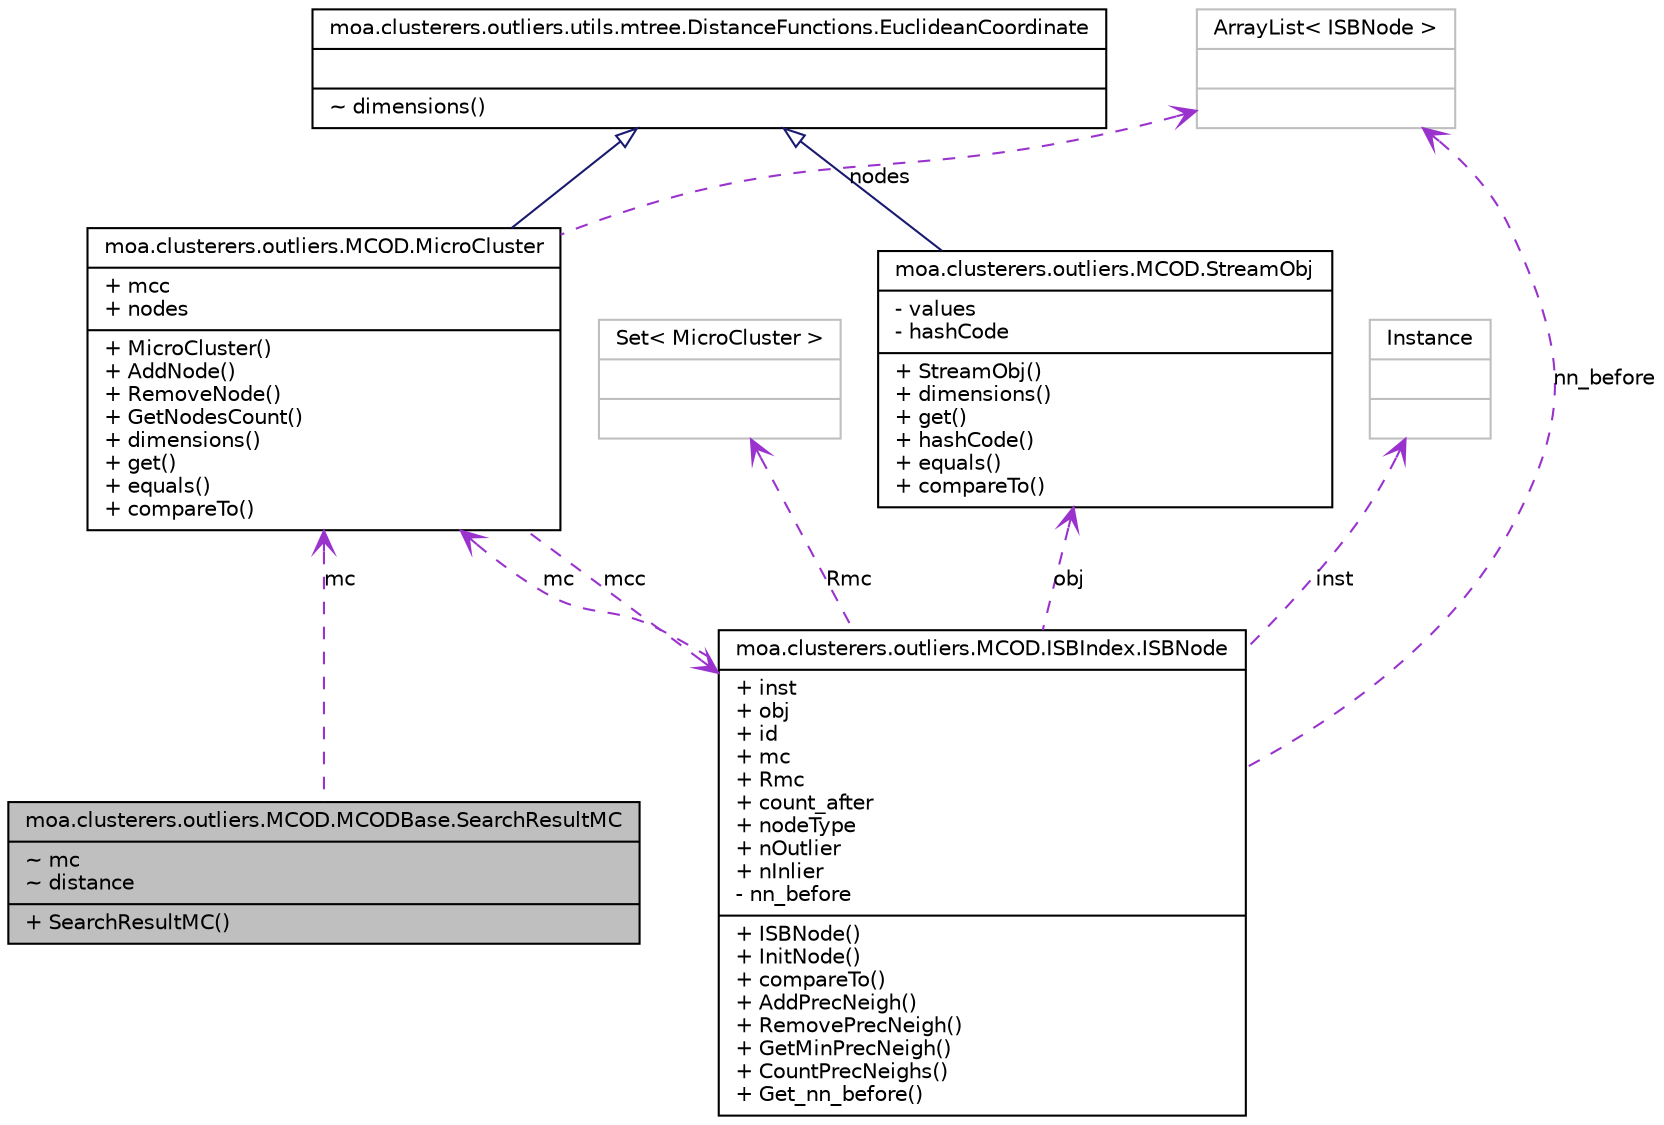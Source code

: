 digraph G
{
  edge [fontname="Helvetica",fontsize="10",labelfontname="Helvetica",labelfontsize="10"];
  node [fontname="Helvetica",fontsize="10",shape=record];
  Node1 [label="{moa.clusterers.outliers.MCOD.MCODBase.SearchResultMC\n|~ mc\l~ distance\l|+ SearchResultMC()\l}",height=0.2,width=0.4,color="black", fillcolor="grey75", style="filled" fontcolor="black"];
  Node2 -> Node1 [dir=back,color="darkorchid3",fontsize="10",style="dashed",label="mc",arrowtail="open",fontname="Helvetica"];
  Node2 [label="{moa.clusterers.outliers.MCOD.MicroCluster\n|+ mcc\l+ nodes\l|+ MicroCluster()\l+ AddNode()\l+ RemoveNode()\l+ GetNodesCount()\l+ dimensions()\l+ get()\l+ equals()\l+ compareTo()\l}",height=0.2,width=0.4,color="black", fillcolor="white", style="filled",URL="$classmoa_1_1clusterers_1_1outliers_1_1MCOD_1_1MicroCluster.html"];
  Node3 -> Node2 [dir=back,color="midnightblue",fontsize="10",style="solid",arrowtail="empty",fontname="Helvetica"];
  Node3 [label="{moa.clusterers.outliers.utils.mtree.DistanceFunctions.EuclideanCoordinate\n||~ dimensions()\l}",height=0.2,width=0.4,color="black", fillcolor="white", style="filled",URL="$interfacemoa_1_1clusterers_1_1outliers_1_1utils_1_1mtree_1_1DistanceFunctions_1_1EuclideanCoordinate.html",tooltip="An interface to represent coordinates in Euclidean spaces."];
  Node4 -> Node2 [dir=back,color="darkorchid3",fontsize="10",style="dashed",label="mcc",arrowtail="open",fontname="Helvetica"];
  Node4 [label="{moa.clusterers.outliers.MCOD.ISBIndex.ISBNode\n|+ inst\l+ obj\l+ id\l+ mc\l+ Rmc\l+ count_after\l+ nodeType\l+ nOutlier\l+ nInlier\l- nn_before\l|+ ISBNode()\l+ InitNode()\l+ compareTo()\l+ AddPrecNeigh()\l+ RemovePrecNeigh()\l+ GetMinPrecNeigh()\l+ CountPrecNeighs()\l+ Get_nn_before()\l}",height=0.2,width=0.4,color="black", fillcolor="white", style="filled",URL="$classmoa_1_1clusterers_1_1outliers_1_1MCOD_1_1ISBIndex_1_1ISBNode.html"];
  Node5 -> Node4 [dir=back,color="darkorchid3",fontsize="10",style="dashed",label="Rmc",arrowtail="open",fontname="Helvetica"];
  Node5 [label="{Set\< MicroCluster \>\n||}",height=0.2,width=0.4,color="grey75", fillcolor="white", style="filled"];
  Node6 -> Node4 [dir=back,color="darkorchid3",fontsize="10",style="dashed",label="obj",arrowtail="open",fontname="Helvetica"];
  Node6 [label="{moa.clusterers.outliers.MCOD.StreamObj\n|- values\l- hashCode\l|+ StreamObj()\l+ dimensions()\l+ get()\l+ hashCode()\l+ equals()\l+ compareTo()\l}",height=0.2,width=0.4,color="black", fillcolor="white", style="filled",URL="$classmoa_1_1clusterers_1_1outliers_1_1MCOD_1_1StreamObj.html"];
  Node3 -> Node6 [dir=back,color="midnightblue",fontsize="10",style="solid",arrowtail="empty",fontname="Helvetica"];
  Node7 -> Node4 [dir=back,color="darkorchid3",fontsize="10",style="dashed",label="inst",arrowtail="open",fontname="Helvetica"];
  Node7 [label="{Instance\n||}",height=0.2,width=0.4,color="grey75", fillcolor="white", style="filled"];
  Node8 -> Node4 [dir=back,color="darkorchid3",fontsize="10",style="dashed",label="nn_before",arrowtail="open",fontname="Helvetica"];
  Node8 [label="{ArrayList\< ISBNode \>\n||}",height=0.2,width=0.4,color="grey75", fillcolor="white", style="filled"];
  Node2 -> Node4 [dir=back,color="darkorchid3",fontsize="10",style="dashed",label="mc",arrowtail="open",fontname="Helvetica"];
  Node8 -> Node2 [dir=back,color="darkorchid3",fontsize="10",style="dashed",label="nodes",arrowtail="open",fontname="Helvetica"];
}
